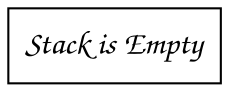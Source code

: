// Stack Visualization
digraph {
	graph [fontsize=24 label="" labelloc=t rankdir=LR]
	node [fontname="Comic Sans MS" fontsize=16 shape=rectangle]
	empty [label="Stack is Empty" shape=box]
}
